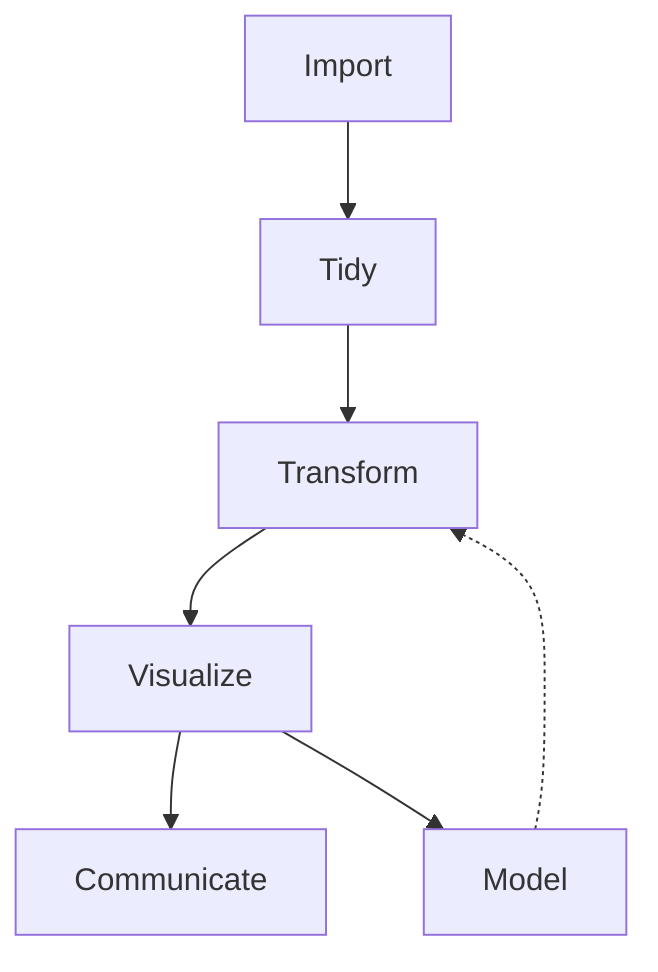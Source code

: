 graph TD
  Import --> Tidy
  Tidy --> Transform
  Transform --> Visualize
  Visualize --> Communicate
  Visualize --> Model
  Model -.-> Transform
